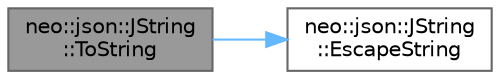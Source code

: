 digraph "neo::json::JString::ToString"
{
 // LATEX_PDF_SIZE
  bgcolor="transparent";
  edge [fontname=Helvetica,fontsize=10,labelfontname=Helvetica,labelfontsize=10];
  node [fontname=Helvetica,fontsize=10,shape=box,height=0.2,width=0.4];
  rankdir="LR";
  Node1 [id="Node000001",label="neo::json::JString\l::ToString",height=0.2,width=0.4,color="gray40", fillcolor="grey60", style="filled", fontcolor="black",tooltip="Converts this token to a string representation."];
  Node1 -> Node2 [id="edge1_Node000001_Node000002",color="steelblue1",style="solid",tooltip=" "];
  Node2 [id="Node000002",label="neo::json::JString\l::EscapeString",height=0.2,width=0.4,color="grey40", fillcolor="white", style="filled",URL="$classneo_1_1json_1_1_j_string.html#a8653d388ea3b5d50000acd14241af803",tooltip="Escapes a string for JSON output."];
}
